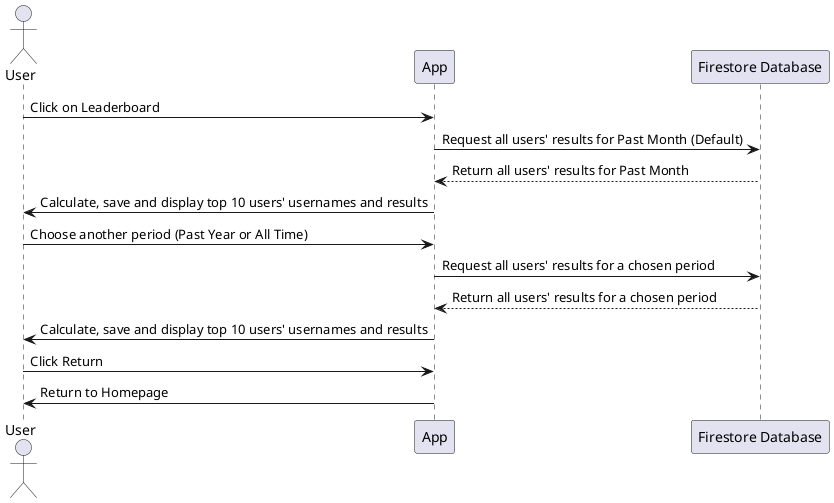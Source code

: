 @startuml
actor User
participant "App" as App
participant "Firestore Database" as DB

User -> App: Click on Leaderboard
App -> DB: Request all users' results for Past Month (Default)
DB --> App: Return all users' results for Past Month
App -> User: Calculate, save and display top 10 users' usernames and results
User -> App: Choose another period (Past Year or All Time)
App -> DB: Request all users' results for a chosen period
DB --> App: Return all users' results for a chosen period
App -> User: Calculate, save and display top 10 users' usernames and results
User -> App: Click Return
App -> User: Return to Homepage
@enduml